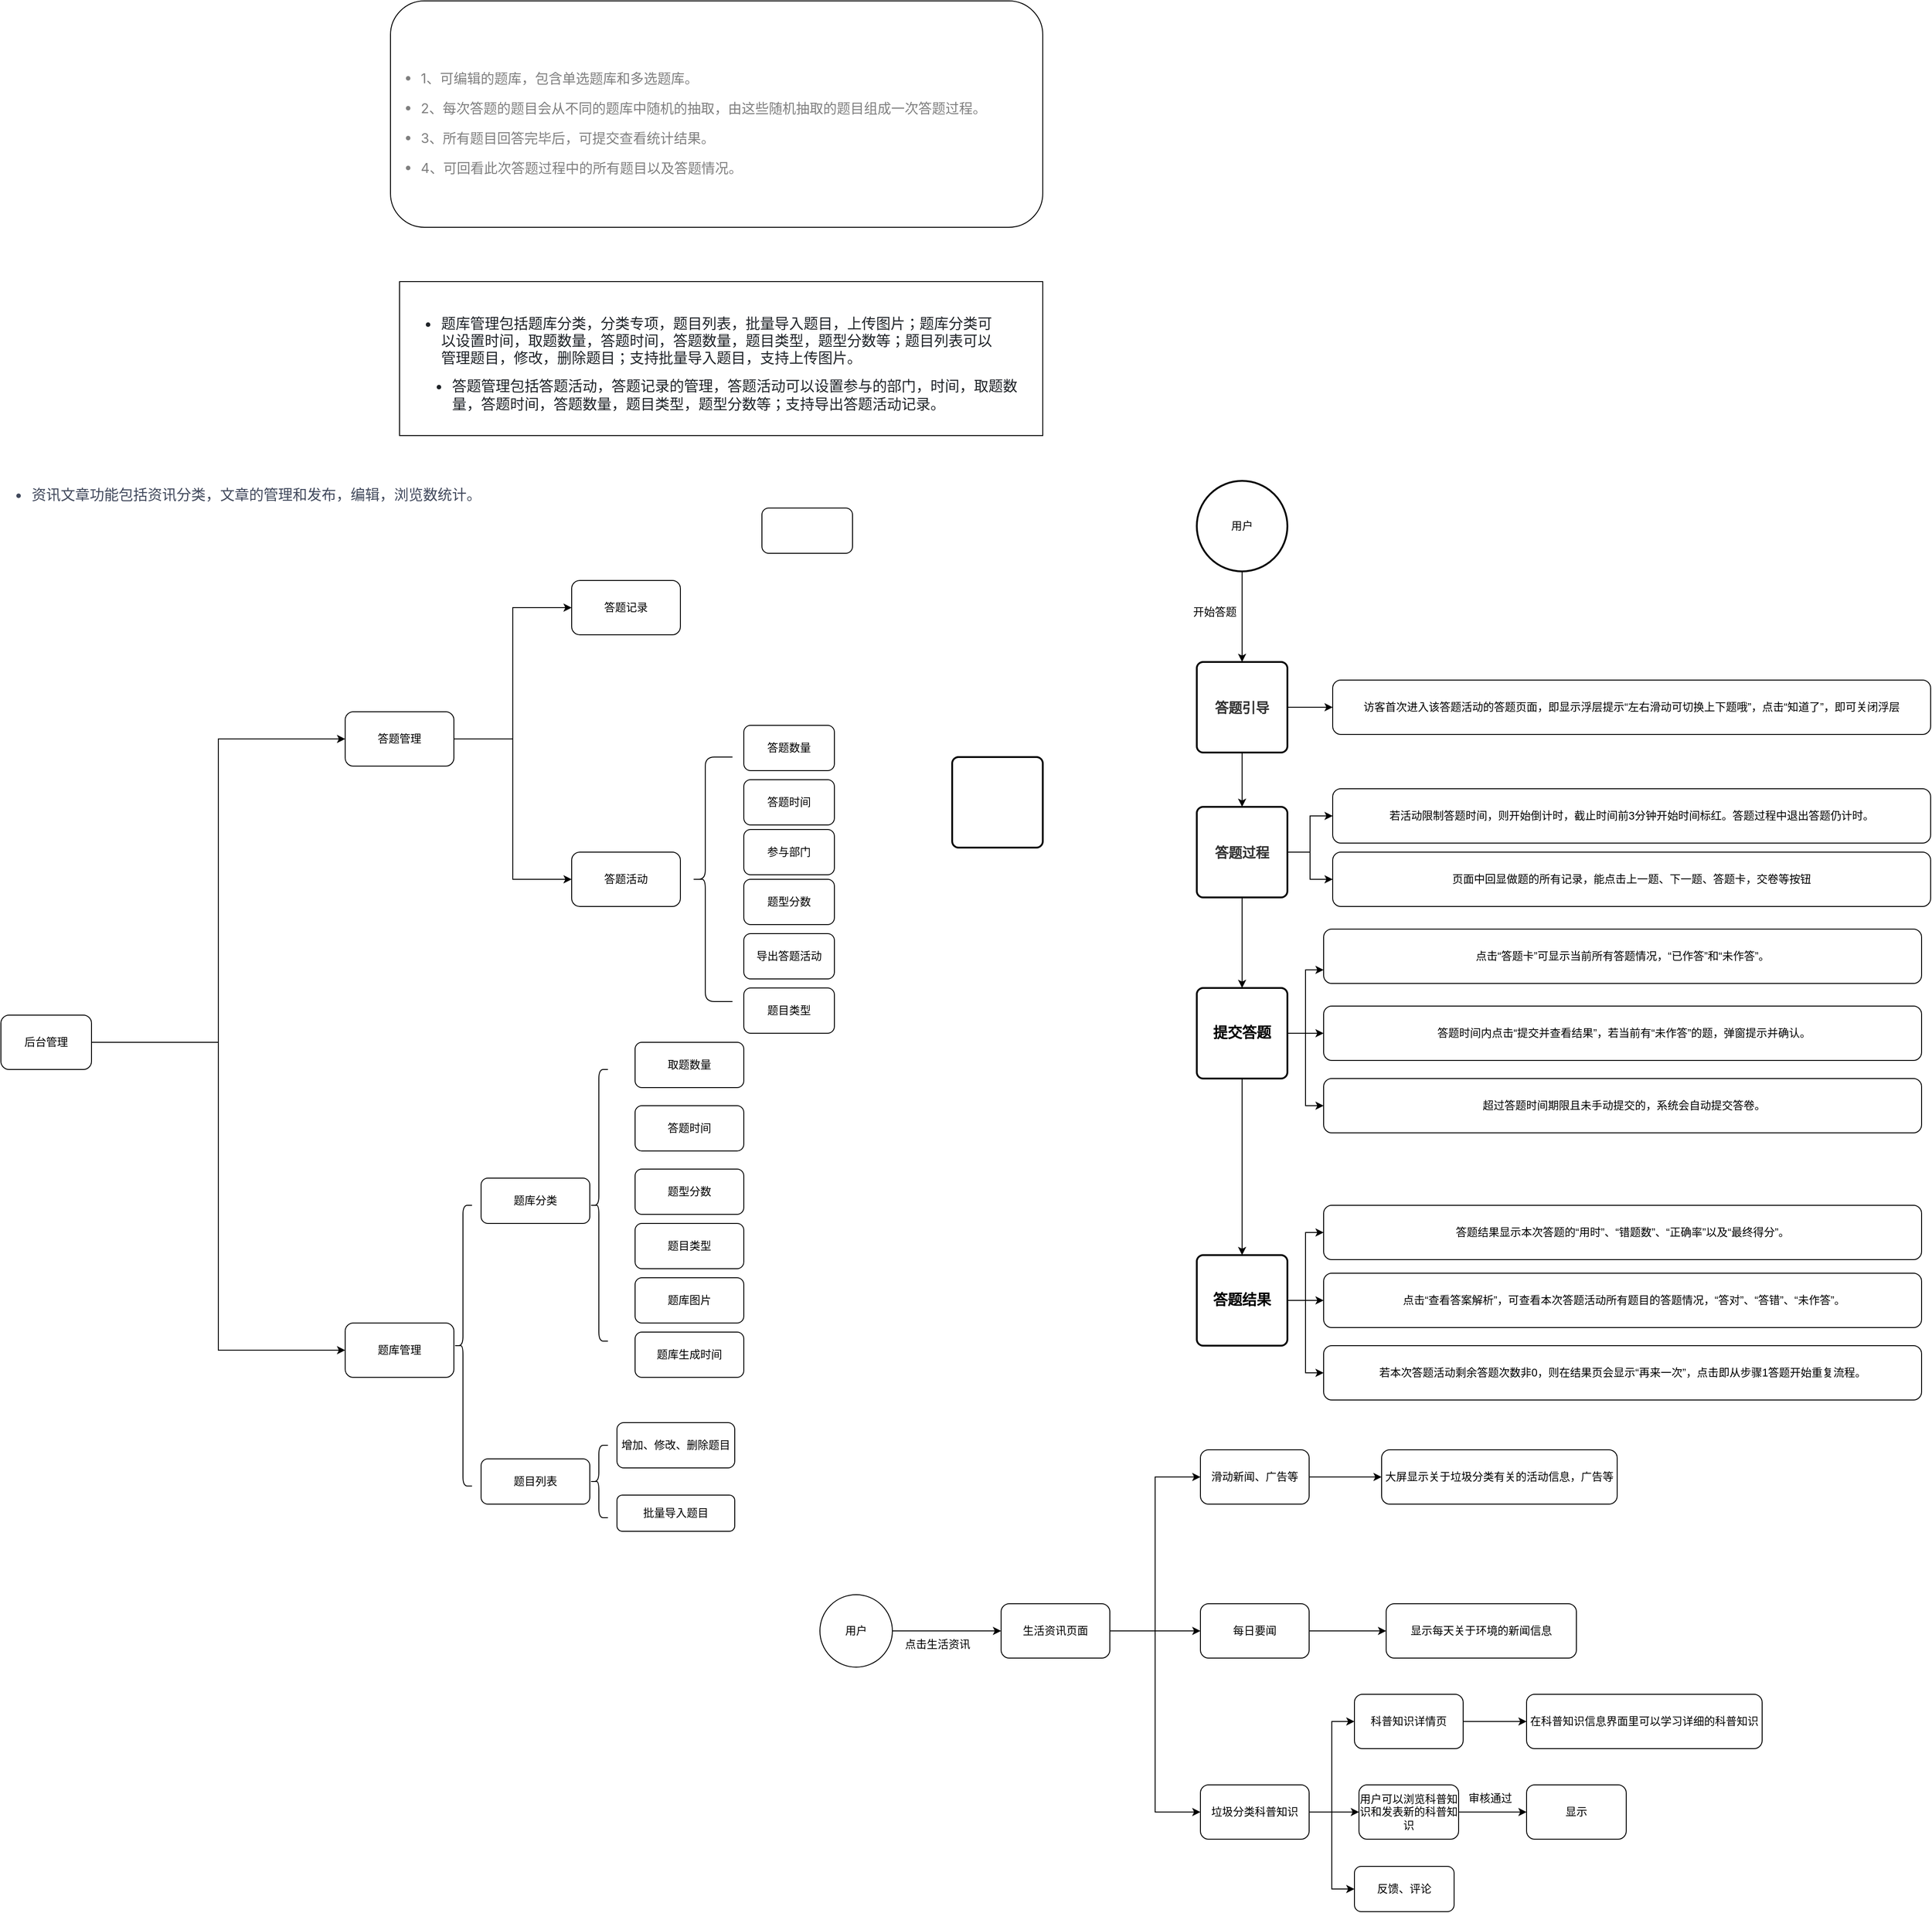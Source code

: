 <mxfile version="21.2.3" type="github">
  <diagram name="第 1 页" id="6ZiAtuESyfI7QjD55QfH">
    <mxGraphModel dx="2324" dy="1025" grid="1" gridSize="10" guides="1" tooltips="1" connect="1" arrows="1" fold="1" page="1" pageScale="1" pageWidth="827" pageHeight="1169" math="0" shadow="0">
      <root>
        <mxCell id="0" />
        <mxCell id="1" parent="0" />
        <mxCell id="IZZsFDPY9UNSteAuJ_DV-1" value="" style="rounded=1;whiteSpace=wrap;html=1;" parent="1" vertex="1">
          <mxGeometry x="140" y="90" width="720" height="250" as="geometry" />
        </mxCell>
        <mxCell id="IZZsFDPY9UNSteAuJ_DV-2" value="&lt;div style=&quot;text-align: left;&quot;&gt;&lt;font face=&quot;-apple-system-font, BlinkMacSystemFont, Helvetica Neue, PingFang SC, Hiragino Sans GB, Microsoft YaHei UI, Microsoft YaHei, Arial, sans-serif&quot; color=&quot;rgba(0, 0, 0, 0.5)&quot;&gt;&lt;span style=&quot;font-size: 15px;&quot;&gt;&lt;br&gt;&lt;/span&gt;&lt;/font&gt;&lt;/div&gt;" style="text;html=1;strokeColor=none;fillColor=none;align=center;verticalAlign=middle;whiteSpace=wrap;rounded=0;" parent="1" vertex="1">
          <mxGeometry x="-80" y="170" width="1130" height="30" as="geometry" />
        </mxCell>
        <mxCell id="IZZsFDPY9UNSteAuJ_DV-3" value="&lt;ul style=&quot;margin: 0px 0px 1em; padding: 0px 0px 0px 30px; list-style: unset; max-width: 100%; width: 703px; color: rgba(0, 0, 0, 0.9); font-family: -apple-system-font, BlinkMacSystemFont, &amp;quot;Helvetica Neue&amp;quot;, &amp;quot;PingFang SC&amp;quot;, &amp;quot;Hiragino Sans GB&amp;quot;, &amp;quot;Microsoft YaHei UI&amp;quot;, &amp;quot;Microsoft YaHei&amp;quot;, Arial, sans-serif; font-size: 16px; text-align: start; background-color: rgb(255, 255, 255); box-sizing: border-box !important; overflow-wrap: break-word !important;&quot;&gt;&lt;li style=&quot;border-color: var(--border-color); margin: 1em 0px; padding: 0px; max-width: 100%; clear: both; color: rgba(0, 0, 0, 0.5); font-size: 15px; box-sizing: border-box !important; overflow-wrap: break-word !important;&quot;&gt;1、可编辑的题库，包含单选题库和多选题库。&lt;/li&gt;&lt;li style=&quot;margin: 1em 0px; padding: 0px; max-width: 100%; box-sizing: border-box !important; overflow-wrap: break-word !important; clear: both; color: rgba(0, 0, 0, 0.5); font-size: 15px;&quot;&gt;2、每次答题的题目会从不同的题库中随机的抽取，由这些随机抽取的题目组成一次答题过程。&lt;/li&gt;&lt;li style=&quot;margin: 1em 0px; padding: 0px; max-width: 100%; box-sizing: border-box !important; overflow-wrap: break-word !important; clear: both; color: rgba(0, 0, 0, 0.5); font-size: 15px;&quot;&gt;3、所有题目回答完毕后，可提交查看统计结果。&lt;/li&gt;&lt;li style=&quot;margin: 1em 0px; padding: 0px; max-width: 100%; box-sizing: border-box !important; overflow-wrap: break-word !important; clear: both; color: rgba(0, 0, 0, 0.5); font-size: 15px;&quot;&gt;4、可回看此次答题过程中的所有题目以及答题情况。&lt;/li&gt;&lt;/ul&gt;" style="text;html=1;strokeColor=none;fillColor=none;align=center;verticalAlign=middle;whiteSpace=wrap;rounded=0;" parent="1" vertex="1">
          <mxGeometry x="290" y="210" width="410" height="30" as="geometry" />
        </mxCell>
        <mxCell id="IZZsFDPY9UNSteAuJ_DV-6" value="" style="rounded=0;whiteSpace=wrap;html=1;" parent="1" vertex="1">
          <mxGeometry x="150" y="400" width="710" height="170" as="geometry" />
        </mxCell>
        <mxCell id="IZZsFDPY9UNSteAuJ_DV-7" value="&lt;ul style=&quot;box-sizing: border-box; padding-left: 2em; margin-top: 0px; margin-bottom: 16px; color: rgb(31, 35, 40); font-family: -apple-system, BlinkMacSystemFont, &amp;quot;Segoe UI&amp;quot;, &amp;quot;Noto Sans&amp;quot;, Helvetica, Arial, sans-serif, &amp;quot;Apple Color Emoji&amp;quot;, &amp;quot;Segoe UI Emoji&amp;quot;; font-size: 16px; text-align: start; background-color: rgb(255, 255, 255);&quot; dir=&quot;auto&quot;&gt;&lt;li style=&quot;box-sizing: border-box; margin-top: 0.25em;&quot;&gt;&lt;p style=&quot;box-sizing: border-box; margin-top: 16px; margin-bottom: 16px;&quot; dir=&quot;auto&quot;&gt;答题管理包括答题活动，答题记录的管理，答题活动可以设置参与的部门，时间，取题数量，答题时间，答题数量，题目类型，题型分数等；支持导出答题活动记录。&lt;/p&gt;&lt;/li&gt;&lt;/ul&gt;" style="text;html=1;strokeColor=none;fillColor=none;align=center;verticalAlign=middle;whiteSpace=wrap;rounded=0;" parent="1" vertex="1">
          <mxGeometry x="175" y="510" width="670" height="30" as="geometry" />
        </mxCell>
        <mxCell id="IZZsFDPY9UNSteAuJ_DV-8" value="&lt;ul style=&quot;box-sizing: border-box; padding-left: 2em; margin-top: 0px; margin-bottom: 16px; color: rgb(31, 35, 40); font-family: -apple-system, BlinkMacSystemFont, &amp;quot;Segoe UI&amp;quot;, &amp;quot;Noto Sans&amp;quot;, Helvetica, Arial, sans-serif, &amp;quot;Apple Color Emoji&amp;quot;, &amp;quot;Segoe UI Emoji&amp;quot;; font-size: 16px; text-align: start; background-color: rgb(255, 255, 255);&quot; dir=&quot;auto&quot;&gt;&lt;li style=&quot;box-sizing: border-box; margin-top: 0.25em;&quot;&gt;&lt;p style=&quot;box-sizing: border-box; margin-top: 16px; margin-bottom: 16px;&quot; dir=&quot;auto&quot;&gt;题库管理包括题库分类，分类专项，题目列表，批量导入题目，上传图片；题库分类可以设置时间，取题数量，答题时间，答题数量，题目类型，题型分数等；题目列表可以管理题目，修改，删除题目；支持批量导入题目，支持上传图片。&lt;/p&gt;&lt;/li&gt;&lt;/ul&gt;" style="text;html=1;strokeColor=none;fillColor=none;align=center;verticalAlign=middle;whiteSpace=wrap;rounded=0;" parent="1" vertex="1">
          <mxGeometry x="162.5" y="450" width="655" height="30" as="geometry" />
        </mxCell>
        <mxCell id="IZZsFDPY9UNSteAuJ_DV-12" style="edgeStyle=orthogonalEdgeStyle;rounded=0;orthogonalLoop=1;jettySize=auto;html=1;exitX=1;exitY=0.5;exitDx=0;exitDy=0;entryX=0;entryY=0.5;entryDx=0;entryDy=0;" parent="1" source="IZZsFDPY9UNSteAuJ_DV-9" target="IZZsFDPY9UNSteAuJ_DV-10" edge="1">
          <mxGeometry relative="1" as="geometry" />
        </mxCell>
        <mxCell id="IZZsFDPY9UNSteAuJ_DV-13" style="edgeStyle=orthogonalEdgeStyle;rounded=0;orthogonalLoop=1;jettySize=auto;html=1;exitX=1;exitY=0.5;exitDx=0;exitDy=0;entryX=0;entryY=0.5;entryDx=0;entryDy=0;" parent="1" source="IZZsFDPY9UNSteAuJ_DV-9" target="IZZsFDPY9UNSteAuJ_DV-11" edge="1">
          <mxGeometry relative="1" as="geometry" />
        </mxCell>
        <mxCell id="IZZsFDPY9UNSteAuJ_DV-9" value="答题管理" style="rounded=1;whiteSpace=wrap;html=1;" parent="1" vertex="1">
          <mxGeometry x="90" y="875" width="120" height="60" as="geometry" />
        </mxCell>
        <mxCell id="IZZsFDPY9UNSteAuJ_DV-10" value="答题记录" style="rounded=1;whiteSpace=wrap;html=1;" parent="1" vertex="1">
          <mxGeometry x="340" y="730" width="120" height="60" as="geometry" />
        </mxCell>
        <mxCell id="IZZsFDPY9UNSteAuJ_DV-11" value="答题活动" style="rounded=1;whiteSpace=wrap;html=1;" parent="1" vertex="1">
          <mxGeometry x="340" y="1030" width="120" height="60" as="geometry" />
        </mxCell>
        <mxCell id="IZZsFDPY9UNSteAuJ_DV-14" value="答题数量" style="rounded=1;whiteSpace=wrap;html=1;" parent="1" vertex="1">
          <mxGeometry x="530" y="890" width="100" height="50" as="geometry" />
        </mxCell>
        <mxCell id="IZZsFDPY9UNSteAuJ_DV-15" value="答题时间" style="rounded=1;whiteSpace=wrap;html=1;" parent="1" vertex="1">
          <mxGeometry x="530" y="950" width="100" height="50" as="geometry" />
        </mxCell>
        <mxCell id="IZZsFDPY9UNSteAuJ_DV-16" value="" style="rounded=1;whiteSpace=wrap;html=1;" parent="1" vertex="1">
          <mxGeometry x="550" y="650" width="100" height="50" as="geometry" />
        </mxCell>
        <mxCell id="IZZsFDPY9UNSteAuJ_DV-17" value="参与部门" style="rounded=1;whiteSpace=wrap;html=1;" parent="1" vertex="1">
          <mxGeometry x="530" y="1005" width="100" height="50" as="geometry" />
        </mxCell>
        <mxCell id="IZZsFDPY9UNSteAuJ_DV-18" value="题目类型" style="rounded=1;whiteSpace=wrap;html=1;" parent="1" vertex="1">
          <mxGeometry x="530" y="1180" width="100" height="50" as="geometry" />
        </mxCell>
        <mxCell id="IZZsFDPY9UNSteAuJ_DV-19" value="题型分数" style="rounded=1;whiteSpace=wrap;html=1;" parent="1" vertex="1">
          <mxGeometry x="530" y="1060" width="100" height="50" as="geometry" />
        </mxCell>
        <mxCell id="IZZsFDPY9UNSteAuJ_DV-21" value="导出答题活动" style="rounded=1;whiteSpace=wrap;html=1;" parent="1" vertex="1">
          <mxGeometry x="530" y="1120" width="100" height="50" as="geometry" />
        </mxCell>
        <mxCell id="IZZsFDPY9UNSteAuJ_DV-27" value="" style="shape=curlyBracket;whiteSpace=wrap;html=1;rounded=1;labelPosition=left;verticalLabelPosition=middle;align=right;verticalAlign=middle;size=0.333;" parent="1" vertex="1">
          <mxGeometry x="472.5" y="925" width="45" height="270" as="geometry" />
        </mxCell>
        <mxCell id="IZZsFDPY9UNSteAuJ_DV-77" style="edgeStyle=orthogonalEdgeStyle;rounded=0;orthogonalLoop=1;jettySize=auto;html=1;exitX=0.5;exitY=1;exitDx=0;exitDy=0;exitPerimeter=0;" parent="1" source="IZZsFDPY9UNSteAuJ_DV-28" target="IZZsFDPY9UNSteAuJ_DV-29" edge="1">
          <mxGeometry relative="1" as="geometry" />
        </mxCell>
        <mxCell id="IZZsFDPY9UNSteAuJ_DV-28" value="用户" style="strokeWidth=2;html=1;shape=mxgraph.flowchart.start_2;whiteSpace=wrap;" parent="1" vertex="1">
          <mxGeometry x="1030" y="620" width="100" height="100" as="geometry" />
        </mxCell>
        <mxCell id="IZZsFDPY9UNSteAuJ_DV-79" style="edgeStyle=orthogonalEdgeStyle;rounded=0;orthogonalLoop=1;jettySize=auto;html=1;exitX=0.5;exitY=1;exitDx=0;exitDy=0;" parent="1" source="IZZsFDPY9UNSteAuJ_DV-29" target="IZZsFDPY9UNSteAuJ_DV-31" edge="1">
          <mxGeometry relative="1" as="geometry" />
        </mxCell>
        <mxCell id="IZZsFDPY9UNSteAuJ_DV-101" style="edgeStyle=orthogonalEdgeStyle;rounded=0;orthogonalLoop=1;jettySize=auto;html=1;exitX=1;exitY=0.5;exitDx=0;exitDy=0;entryX=0;entryY=0.5;entryDx=0;entryDy=0;" parent="1" source="IZZsFDPY9UNSteAuJ_DV-29" target="IZZsFDPY9UNSteAuJ_DV-84" edge="1">
          <mxGeometry relative="1" as="geometry" />
        </mxCell>
        <mxCell id="IZZsFDPY9UNSteAuJ_DV-29" value="&lt;strong style=&quot;margin: 0px; padding: 0px; color: rgb(51, 51, 51); font-family: system, -apple-system, BlinkMacSystemFont, &amp;quot;Segoe UI&amp;quot;, &amp;quot;Microsoft YaHei&amp;quot;, &amp;quot;Hiragino Sans GB&amp;quot;, &amp;quot;PingFang SC&amp;quot;, &amp;quot;Helvetica Neue&amp;quot;, Helvetica, Arial, sans-serif, &amp;quot;Apple Color Emoji&amp;quot;, &amp;quot;Segoe UI Emoji&amp;quot;, &amp;quot;Segoe UI Symbol&amp;quot;; font-size: 15px; text-align: start; background-color: rgb(255, 255, 255);&quot;&gt;答题引导&lt;/strong&gt;" style="rounded=1;whiteSpace=wrap;html=1;absoluteArcSize=1;arcSize=14;strokeWidth=2;" parent="1" vertex="1">
          <mxGeometry x="1030" y="820" width="100" height="100" as="geometry" />
        </mxCell>
        <mxCell id="IZZsFDPY9UNSteAuJ_DV-30" value="" style="rounded=1;whiteSpace=wrap;html=1;absoluteArcSize=1;arcSize=14;strokeWidth=2;" parent="1" vertex="1">
          <mxGeometry x="760" y="925" width="100" height="100" as="geometry" />
        </mxCell>
        <mxCell id="IZZsFDPY9UNSteAuJ_DV-80" style="edgeStyle=orthogonalEdgeStyle;rounded=0;orthogonalLoop=1;jettySize=auto;html=1;exitX=0.5;exitY=1;exitDx=0;exitDy=0;entryX=0.5;entryY=0;entryDx=0;entryDy=0;" parent="1" source="IZZsFDPY9UNSteAuJ_DV-31" target="IZZsFDPY9UNSteAuJ_DV-32" edge="1">
          <mxGeometry relative="1" as="geometry" />
        </mxCell>
        <mxCell id="IZZsFDPY9UNSteAuJ_DV-100" style="edgeStyle=orthogonalEdgeStyle;rounded=0;orthogonalLoop=1;jettySize=auto;html=1;exitX=1;exitY=0.5;exitDx=0;exitDy=0;entryX=0;entryY=0.5;entryDx=0;entryDy=0;" parent="1" source="IZZsFDPY9UNSteAuJ_DV-31" target="IZZsFDPY9UNSteAuJ_DV-96" edge="1">
          <mxGeometry relative="1" as="geometry" />
        </mxCell>
        <mxCell id="IZZsFDPY9UNSteAuJ_DV-116" style="edgeStyle=orthogonalEdgeStyle;rounded=0;orthogonalLoop=1;jettySize=auto;html=1;exitX=1;exitY=0.5;exitDx=0;exitDy=0;entryX=0;entryY=0.5;entryDx=0;entryDy=0;" parent="1" source="IZZsFDPY9UNSteAuJ_DV-31" target="IZZsFDPY9UNSteAuJ_DV-115" edge="1">
          <mxGeometry relative="1" as="geometry" />
        </mxCell>
        <mxCell id="IZZsFDPY9UNSteAuJ_DV-31" value="&lt;strong style=&quot;margin: 0px; padding: 0px; color: rgb(51, 51, 51); font-family: system, -apple-system, BlinkMacSystemFont, &amp;quot;Segoe UI&amp;quot;, &amp;quot;Microsoft YaHei&amp;quot;, &amp;quot;Hiragino Sans GB&amp;quot;, &amp;quot;PingFang SC&amp;quot;, &amp;quot;Helvetica Neue&amp;quot;, Helvetica, Arial, sans-serif, &amp;quot;Apple Color Emoji&amp;quot;, &amp;quot;Segoe UI Emoji&amp;quot;, &amp;quot;Segoe UI Symbol&amp;quot;; font-size: 15px; text-align: start; background-color: rgb(255, 255, 255);&quot;&gt;答题过程&lt;/strong&gt;" style="rounded=1;whiteSpace=wrap;html=1;absoluteArcSize=1;arcSize=14;strokeWidth=2;" parent="1" vertex="1">
          <mxGeometry x="1030" y="980" width="100" height="100" as="geometry" />
        </mxCell>
        <mxCell id="IZZsFDPY9UNSteAuJ_DV-81" style="edgeStyle=orthogonalEdgeStyle;rounded=0;orthogonalLoop=1;jettySize=auto;html=1;exitX=0.5;exitY=1;exitDx=0;exitDy=0;" parent="1" source="IZZsFDPY9UNSteAuJ_DV-32" target="IZZsFDPY9UNSteAuJ_DV-33" edge="1">
          <mxGeometry relative="1" as="geometry" />
        </mxCell>
        <mxCell id="IZZsFDPY9UNSteAuJ_DV-108" style="edgeStyle=orthogonalEdgeStyle;rounded=0;orthogonalLoop=1;jettySize=auto;html=1;exitX=1;exitY=0.5;exitDx=0;exitDy=0;entryX=0;entryY=0.75;entryDx=0;entryDy=0;" parent="1" source="IZZsFDPY9UNSteAuJ_DV-32" target="IZZsFDPY9UNSteAuJ_DV-98" edge="1">
          <mxGeometry relative="1" as="geometry" />
        </mxCell>
        <mxCell id="IZZsFDPY9UNSteAuJ_DV-109" style="edgeStyle=orthogonalEdgeStyle;rounded=0;orthogonalLoop=1;jettySize=auto;html=1;exitX=1;exitY=0.5;exitDx=0;exitDy=0;entryX=0;entryY=0.5;entryDx=0;entryDy=0;" parent="1" source="IZZsFDPY9UNSteAuJ_DV-32" target="IZZsFDPY9UNSteAuJ_DV-92" edge="1">
          <mxGeometry relative="1" as="geometry" />
        </mxCell>
        <mxCell id="IZZsFDPY9UNSteAuJ_DV-110" style="edgeStyle=orthogonalEdgeStyle;rounded=0;orthogonalLoop=1;jettySize=auto;html=1;exitX=1;exitY=0.5;exitDx=0;exitDy=0;entryX=0;entryY=0.5;entryDx=0;entryDy=0;" parent="1" source="IZZsFDPY9UNSteAuJ_DV-32" target="IZZsFDPY9UNSteAuJ_DV-99" edge="1">
          <mxGeometry relative="1" as="geometry" />
        </mxCell>
        <mxCell id="IZZsFDPY9UNSteAuJ_DV-32" value="&lt;h2 style=&quot;margin: 15px 0px; padding: 0px; text-align: start; text-indent: 0em; background-color: rgb(255, 255, 255); font-size: 16px; line-height: 1.9em; box-sizing: border-box; font-family: &amp;quot;PingFang SC&amp;quot;, &amp;quot;Microsoft Yahei&amp;quot;, 微软雅黑, Monaco;&quot;&gt;&lt;strong style=&quot;margin: 0px; padding: 0px; box-sizing: border-box; border: 0px;&quot;&gt;提交答题&lt;/strong&gt;&lt;/h2&gt;" style="rounded=1;whiteSpace=wrap;html=1;absoluteArcSize=1;arcSize=14;strokeWidth=2;" parent="1" vertex="1">
          <mxGeometry x="1030" y="1180" width="100" height="100" as="geometry" />
        </mxCell>
        <mxCell id="IZZsFDPY9UNSteAuJ_DV-111" style="edgeStyle=orthogonalEdgeStyle;rounded=0;orthogonalLoop=1;jettySize=auto;html=1;exitX=1;exitY=0.5;exitDx=0;exitDy=0;entryX=0;entryY=0.5;entryDx=0;entryDy=0;" parent="1" source="IZZsFDPY9UNSteAuJ_DV-33" target="IZZsFDPY9UNSteAuJ_DV-105" edge="1">
          <mxGeometry relative="1" as="geometry" />
        </mxCell>
        <mxCell id="IZZsFDPY9UNSteAuJ_DV-112" style="edgeStyle=orthogonalEdgeStyle;rounded=0;orthogonalLoop=1;jettySize=auto;html=1;exitX=1;exitY=0.5;exitDx=0;exitDy=0;entryX=0;entryY=0.5;entryDx=0;entryDy=0;" parent="1" source="IZZsFDPY9UNSteAuJ_DV-33" target="IZZsFDPY9UNSteAuJ_DV-106" edge="1">
          <mxGeometry relative="1" as="geometry" />
        </mxCell>
        <mxCell id="IZZsFDPY9UNSteAuJ_DV-113" style="edgeStyle=orthogonalEdgeStyle;rounded=0;orthogonalLoop=1;jettySize=auto;html=1;exitX=1;exitY=0.5;exitDx=0;exitDy=0;entryX=0;entryY=0.5;entryDx=0;entryDy=0;" parent="1" source="IZZsFDPY9UNSteAuJ_DV-33" target="IZZsFDPY9UNSteAuJ_DV-107" edge="1">
          <mxGeometry relative="1" as="geometry" />
        </mxCell>
        <mxCell id="IZZsFDPY9UNSteAuJ_DV-33" value="&lt;h2 style=&quot;margin: 15px 0px; padding: 0px; text-align: start; text-indent: 0em; background-color: rgb(255, 255, 255); font-size: 16px; line-height: 1.9em; box-sizing: border-box; font-family: &amp;quot;PingFang SC&amp;quot;, &amp;quot;Microsoft Yahei&amp;quot;, 微软雅黑, Monaco;&quot;&gt;&lt;strong style=&quot;margin: 0px; padding: 0px; box-sizing: border-box; border: 0px;&quot;&gt;答题结果&lt;/strong&gt;&lt;/h2&gt;" style="rounded=1;whiteSpace=wrap;html=1;absoluteArcSize=1;arcSize=14;strokeWidth=2;" parent="1" vertex="1">
          <mxGeometry x="1030" y="1475" width="100" height="100" as="geometry" />
        </mxCell>
        <mxCell id="IZZsFDPY9UNSteAuJ_DV-34" value="&lt;ul style=&quot;box-sizing: border-box; padding-left: 2em; margin-top: 0px; margin-bottom: 16px; padding-bottom: 1px; color: rgb(64, 72, 91); font-family: -apple-system, BlinkMacSystemFont, &amp;quot;Segoe UI&amp;quot;, Helvetica, Arial, &amp;quot;Apple Color Emoji&amp;quot;, &amp;quot;Segoe UI Emoji&amp;quot;, &amp;quot;Segoe UI Symbol&amp;quot;, &amp;quot;Liberation Sans&amp;quot;, &amp;quot;PingFang SC&amp;quot;, &amp;quot;Microsoft YaHei&amp;quot;, &amp;quot;Hiragino Sans GB&amp;quot;, &amp;quot;Wenquanyi Micro Hei&amp;quot;, &amp;quot;WenQuanYi Zen Hei&amp;quot;, &amp;quot;ST Heiti&amp;quot;, SimHei, SimSun, &amp;quot;WenQuanYi Zen Hei Sharp&amp;quot;, sans-serif; font-size: 16px; font-style: normal; font-variant-ligatures: normal; font-variant-caps: normal; font-weight: 400; letter-spacing: normal; orphans: 2; text-align: left; text-indent: 0px; text-transform: none; widows: 2; word-spacing: 0px; -webkit-text-stroke-width: 0px; background-color: rgb(255, 255, 255); text-decoration-thickness: initial; text-decoration-style: initial; text-decoration-color: initial;&quot;&gt;&lt;li style=&quot;box-sizing: border-box; list-style: initial; margin-top: 0.25em;&quot;&gt;&lt;p style=&quot;box-sizing: border-box; margin: 16px 0em; line-height: 1.6; word-break: break-word;&quot;&gt;资讯文章功能包括资讯分类，文章的管理和发布，编辑，浏览数统计。&lt;/p&gt;&lt;/li&gt;&lt;/ul&gt;" style="text;whiteSpace=wrap;html=1;" parent="1" vertex="1">
          <mxGeometry x="-290" y="600" width="560" height="120" as="geometry" />
        </mxCell>
        <mxCell id="IZZsFDPY9UNSteAuJ_DV-36" style="edgeStyle=orthogonalEdgeStyle;rounded=0;orthogonalLoop=1;jettySize=auto;html=1;exitX=1;exitY=0.5;exitDx=0;exitDy=0;entryX=0;entryY=0.5;entryDx=0;entryDy=0;" parent="1" source="IZZsFDPY9UNSteAuJ_DV-35" target="IZZsFDPY9UNSteAuJ_DV-9" edge="1">
          <mxGeometry relative="1" as="geometry" />
        </mxCell>
        <mxCell id="IZZsFDPY9UNSteAuJ_DV-41" style="edgeStyle=orthogonalEdgeStyle;rounded=0;orthogonalLoop=1;jettySize=auto;html=1;exitX=1;exitY=0.5;exitDx=0;exitDy=0;entryX=0;entryY=0.5;entryDx=0;entryDy=0;" parent="1" source="IZZsFDPY9UNSteAuJ_DV-35" target="IZZsFDPY9UNSteAuJ_DV-37" edge="1">
          <mxGeometry relative="1" as="geometry" />
        </mxCell>
        <mxCell id="IZZsFDPY9UNSteAuJ_DV-35" value="后台管理" style="rounded=1;whiteSpace=wrap;html=1;" parent="1" vertex="1">
          <mxGeometry x="-290" y="1210" width="100" height="60" as="geometry" />
        </mxCell>
        <mxCell id="IZZsFDPY9UNSteAuJ_DV-37" value="题库管理" style="rounded=1;whiteSpace=wrap;html=1;" parent="1" vertex="1">
          <mxGeometry x="90" y="1550" width="120" height="60" as="geometry" />
        </mxCell>
        <mxCell id="IZZsFDPY9UNSteAuJ_DV-43" value="题目列表" style="rounded=1;whiteSpace=wrap;html=1;" parent="1" vertex="1">
          <mxGeometry x="240" y="1700" width="120" height="50" as="geometry" />
        </mxCell>
        <mxCell id="IZZsFDPY9UNSteAuJ_DV-44" value="题库分类" style="rounded=1;whiteSpace=wrap;html=1;" parent="1" vertex="1">
          <mxGeometry x="240" y="1390" width="120" height="50" as="geometry" />
        </mxCell>
        <mxCell id="IZZsFDPY9UNSteAuJ_DV-50" value="答题时间" style="rounded=1;whiteSpace=wrap;html=1;" parent="1" vertex="1">
          <mxGeometry x="410" y="1310" width="120" height="50" as="geometry" />
        </mxCell>
        <mxCell id="IZZsFDPY9UNSteAuJ_DV-51" value="取题数量" style="rounded=1;whiteSpace=wrap;html=1;" parent="1" vertex="1">
          <mxGeometry x="410" y="1240" width="120" height="50" as="geometry" />
        </mxCell>
        <mxCell id="IZZsFDPY9UNSteAuJ_DV-55" value="题目类型" style="rounded=1;whiteSpace=wrap;html=1;" parent="1" vertex="1">
          <mxGeometry x="410" y="1440" width="120" height="50" as="geometry" />
        </mxCell>
        <mxCell id="IZZsFDPY9UNSteAuJ_DV-56" value="题型分数" style="rounded=1;whiteSpace=wrap;html=1;" parent="1" vertex="1">
          <mxGeometry x="410" y="1380" width="120" height="50" as="geometry" />
        </mxCell>
        <mxCell id="IZZsFDPY9UNSteAuJ_DV-59" value="增加、修改、删除题目" style="rounded=1;whiteSpace=wrap;html=1;" parent="1" vertex="1">
          <mxGeometry x="390" y="1660" width="130" height="50" as="geometry" />
        </mxCell>
        <mxCell id="IZZsFDPY9UNSteAuJ_DV-60" value="批量导入题目" style="rounded=1;whiteSpace=wrap;html=1;" parent="1" vertex="1">
          <mxGeometry x="390" y="1740" width="130" height="40" as="geometry" />
        </mxCell>
        <mxCell id="IZZsFDPY9UNSteAuJ_DV-62" value="" style="shape=curlyBracket;whiteSpace=wrap;html=1;rounded=1;labelPosition=left;verticalLabelPosition=middle;align=right;verticalAlign=middle;size=0.5;" parent="1" vertex="1">
          <mxGeometry x="360" y="1685" width="20" height="80" as="geometry" />
        </mxCell>
        <mxCell id="IZZsFDPY9UNSteAuJ_DV-71" value="" style="shape=curlyBracket;whiteSpace=wrap;html=1;rounded=1;labelPosition=left;verticalLabelPosition=middle;align=right;verticalAlign=middle;" parent="1" vertex="1">
          <mxGeometry x="360" y="1270" width="20" height="300" as="geometry" />
        </mxCell>
        <mxCell id="IZZsFDPY9UNSteAuJ_DV-72" value="" style="shape=curlyBracket;whiteSpace=wrap;html=1;rounded=1;labelPosition=left;verticalLabelPosition=middle;align=right;verticalAlign=middle;" parent="1" vertex="1">
          <mxGeometry x="210" y="1420" width="20" height="310" as="geometry" />
        </mxCell>
        <mxCell id="IZZsFDPY9UNSteAuJ_DV-73" value="题库图片" style="rounded=1;whiteSpace=wrap;html=1;" parent="1" vertex="1">
          <mxGeometry x="410" y="1500" width="120" height="50" as="geometry" />
        </mxCell>
        <mxCell id="IZZsFDPY9UNSteAuJ_DV-76" value="题库生成时间" style="rounded=1;whiteSpace=wrap;html=1;" parent="1" vertex="1">
          <mxGeometry x="410" y="1560" width="120" height="50" as="geometry" />
        </mxCell>
        <mxCell id="IZZsFDPY9UNSteAuJ_DV-82" value="开始答题" style="text;html=1;strokeColor=none;fillColor=none;align=center;verticalAlign=middle;whiteSpace=wrap;rounded=0;" parent="1" vertex="1">
          <mxGeometry x="1020" y="750" width="60" height="30" as="geometry" />
        </mxCell>
        <mxCell id="IZZsFDPY9UNSteAuJ_DV-84" value="访客首次进入该答题活动的答题页面，即显示浮层提示“左右滑动可切换上下题哦”，点击“知道了”，即可关闭浮层" style="rounded=1;whiteSpace=wrap;html=1;" parent="1" vertex="1">
          <mxGeometry x="1180" y="840" width="660" height="60" as="geometry" />
        </mxCell>
        <mxCell id="IZZsFDPY9UNSteAuJ_DV-92" value="&amp;nbsp;答题时间内点击“提交并查看结果”，若当前有“未作答”的题，弹窗提示并确认。" style="rounded=1;whiteSpace=wrap;html=1;" parent="1" vertex="1">
          <mxGeometry x="1170" y="1200" width="660" height="60" as="geometry" />
        </mxCell>
        <mxCell id="IZZsFDPY9UNSteAuJ_DV-96" value="若活动限制答题时间，则开始倒计时，截止时间前3分钟开始时间标红。答题过程中退出答题仍计时。" style="rounded=1;whiteSpace=wrap;html=1;" parent="1" vertex="1">
          <mxGeometry x="1180" y="960" width="660" height="60" as="geometry" />
        </mxCell>
        <mxCell id="IZZsFDPY9UNSteAuJ_DV-98" value="点击“答题卡”可显示当前所有答题情况，“已作答”和“未作答”。" style="rounded=1;whiteSpace=wrap;html=1;" parent="1" vertex="1">
          <mxGeometry x="1170" y="1115" width="660" height="60" as="geometry" />
        </mxCell>
        <mxCell id="IZZsFDPY9UNSteAuJ_DV-99" value="&amp;nbsp;超过答题时间期限且未手动提交的，系统会自动提交答卷。" style="rounded=1;whiteSpace=wrap;html=1;" parent="1" vertex="1">
          <mxGeometry x="1170" y="1280" width="660" height="60" as="geometry" />
        </mxCell>
        <mxCell id="IZZsFDPY9UNSteAuJ_DV-105" value="答题结果显示本次答题的“用时”、“错题数”、“正确率”以及“最终得分”。" style="rounded=1;whiteSpace=wrap;html=1;" parent="1" vertex="1">
          <mxGeometry x="1170" y="1420" width="660" height="60" as="geometry" />
        </mxCell>
        <mxCell id="IZZsFDPY9UNSteAuJ_DV-106" value="&amp;nbsp;点击“查看答案解析”，可查看本次答题活动所有题目的答题情况，“答对”、“答错”、“未作答”。" style="rounded=1;whiteSpace=wrap;html=1;" parent="1" vertex="1">
          <mxGeometry x="1170" y="1495" width="660" height="60" as="geometry" />
        </mxCell>
        <mxCell id="IZZsFDPY9UNSteAuJ_DV-107" value="若本次答题活动剩余答题次数非0，则在结果页会显示“再来一次”，点击即从步骤1答题开始重复流程。" style="rounded=1;whiteSpace=wrap;html=1;" parent="1" vertex="1">
          <mxGeometry x="1170" y="1575" width="660" height="60" as="geometry" />
        </mxCell>
        <mxCell id="IZZsFDPY9UNSteAuJ_DV-115" value="页面中回显做题的所有记录，能点击上一题、下一题、答题卡，交卷等按钮" style="rounded=1;whiteSpace=wrap;html=1;" parent="1" vertex="1">
          <mxGeometry x="1180" y="1030" width="660" height="60" as="geometry" />
        </mxCell>
        <mxCell id="1i-0qx0-avIZ1boDxlc1-10" style="edgeStyle=orthogonalEdgeStyle;rounded=0;orthogonalLoop=1;jettySize=auto;html=1;exitX=1;exitY=0.5;exitDx=0;exitDy=0;entryX=0;entryY=0.5;entryDx=0;entryDy=0;" edge="1" parent="1" source="1i-0qx0-avIZ1boDxlc1-1" target="1i-0qx0-avIZ1boDxlc1-6">
          <mxGeometry relative="1" as="geometry" />
        </mxCell>
        <mxCell id="1i-0qx0-avIZ1boDxlc1-1" value="用户" style="ellipse;whiteSpace=wrap;html=1;aspect=fixed;" vertex="1" parent="1">
          <mxGeometry x="614" y="1850" width="80" height="80" as="geometry" />
        </mxCell>
        <mxCell id="1i-0qx0-avIZ1boDxlc1-16" style="edgeStyle=orthogonalEdgeStyle;rounded=0;orthogonalLoop=1;jettySize=auto;html=1;exitX=1;exitY=0.5;exitDx=0;exitDy=0;entryX=0;entryY=0.5;entryDx=0;entryDy=0;" edge="1" parent="1" source="1i-0qx0-avIZ1boDxlc1-6" target="1i-0qx0-avIZ1boDxlc1-15">
          <mxGeometry relative="1" as="geometry" />
        </mxCell>
        <mxCell id="1i-0qx0-avIZ1boDxlc1-17" style="edgeStyle=orthogonalEdgeStyle;rounded=0;orthogonalLoop=1;jettySize=auto;html=1;exitX=1;exitY=0.5;exitDx=0;exitDy=0;" edge="1" parent="1" source="1i-0qx0-avIZ1boDxlc1-6" target="1i-0qx0-avIZ1boDxlc1-13">
          <mxGeometry relative="1" as="geometry" />
        </mxCell>
        <mxCell id="1i-0qx0-avIZ1boDxlc1-18" style="edgeStyle=orthogonalEdgeStyle;rounded=0;orthogonalLoop=1;jettySize=auto;html=1;exitX=1;exitY=0.5;exitDx=0;exitDy=0;entryX=0;entryY=0.5;entryDx=0;entryDy=0;" edge="1" parent="1" source="1i-0qx0-avIZ1boDxlc1-6" target="1i-0qx0-avIZ1boDxlc1-14">
          <mxGeometry relative="1" as="geometry" />
        </mxCell>
        <mxCell id="1i-0qx0-avIZ1boDxlc1-6" value="生活资讯页面" style="rounded=1;whiteSpace=wrap;html=1;" vertex="1" parent="1">
          <mxGeometry x="814" y="1860" width="120" height="60" as="geometry" />
        </mxCell>
        <mxCell id="1i-0qx0-avIZ1boDxlc1-7" value="点击生活资讯" style="text;html=1;strokeColor=none;fillColor=none;align=center;verticalAlign=middle;whiteSpace=wrap;rounded=0;" vertex="1" parent="1">
          <mxGeometry x="704" y="1890" width="80" height="30" as="geometry" />
        </mxCell>
        <mxCell id="1i-0qx0-avIZ1boDxlc1-30" style="edgeStyle=orthogonalEdgeStyle;rounded=0;orthogonalLoop=1;jettySize=auto;html=1;exitX=1;exitY=0.5;exitDx=0;exitDy=0;" edge="1" parent="1" source="1i-0qx0-avIZ1boDxlc1-13" target="1i-0qx0-avIZ1boDxlc1-29">
          <mxGeometry relative="1" as="geometry" />
        </mxCell>
        <mxCell id="1i-0qx0-avIZ1boDxlc1-13" value="每日要闻" style="rounded=1;whiteSpace=wrap;html=1;" vertex="1" parent="1">
          <mxGeometry x="1034" y="1860" width="120" height="60" as="geometry" />
        </mxCell>
        <mxCell id="1i-0qx0-avIZ1boDxlc1-25" style="edgeStyle=orthogonalEdgeStyle;rounded=0;orthogonalLoop=1;jettySize=auto;html=1;exitX=1;exitY=0.5;exitDx=0;exitDy=0;entryX=0;entryY=0.5;entryDx=0;entryDy=0;" edge="1" parent="1" source="1i-0qx0-avIZ1boDxlc1-14" target="1i-0qx0-avIZ1boDxlc1-20">
          <mxGeometry relative="1" as="geometry" />
        </mxCell>
        <mxCell id="1i-0qx0-avIZ1boDxlc1-38" style="edgeStyle=orthogonalEdgeStyle;rounded=0;orthogonalLoop=1;jettySize=auto;html=1;exitX=1;exitY=0.5;exitDx=0;exitDy=0;entryX=0;entryY=0.5;entryDx=0;entryDy=0;" edge="1" parent="1" source="1i-0qx0-avIZ1boDxlc1-14" target="1i-0qx0-avIZ1boDxlc1-28">
          <mxGeometry relative="1" as="geometry" />
        </mxCell>
        <mxCell id="1i-0qx0-avIZ1boDxlc1-39" style="edgeStyle=orthogonalEdgeStyle;rounded=0;orthogonalLoop=1;jettySize=auto;html=1;exitX=1;exitY=0.5;exitDx=0;exitDy=0;entryX=0;entryY=0.5;entryDx=0;entryDy=0;" edge="1" parent="1" source="1i-0qx0-avIZ1boDxlc1-14" target="1i-0qx0-avIZ1boDxlc1-27">
          <mxGeometry relative="1" as="geometry" />
        </mxCell>
        <mxCell id="1i-0qx0-avIZ1boDxlc1-14" value="垃圾分类科普知识" style="rounded=1;whiteSpace=wrap;html=1;" vertex="1" parent="1">
          <mxGeometry x="1034" y="2060" width="120" height="60" as="geometry" />
        </mxCell>
        <mxCell id="1i-0qx0-avIZ1boDxlc1-32" style="edgeStyle=orthogonalEdgeStyle;rounded=0;orthogonalLoop=1;jettySize=auto;html=1;exitX=1;exitY=0.5;exitDx=0;exitDy=0;entryX=0;entryY=0.5;entryDx=0;entryDy=0;" edge="1" parent="1" source="1i-0qx0-avIZ1boDxlc1-15" target="1i-0qx0-avIZ1boDxlc1-31">
          <mxGeometry relative="1" as="geometry" />
        </mxCell>
        <mxCell id="1i-0qx0-avIZ1boDxlc1-15" value="滑动新闻、广告等" style="rounded=1;whiteSpace=wrap;html=1;" vertex="1" parent="1">
          <mxGeometry x="1034" y="1690" width="120" height="60" as="geometry" />
        </mxCell>
        <mxCell id="1i-0qx0-avIZ1boDxlc1-22" style="edgeStyle=orthogonalEdgeStyle;rounded=0;orthogonalLoop=1;jettySize=auto;html=1;exitX=1;exitY=0.5;exitDx=0;exitDy=0;" edge="1" parent="1" source="1i-0qx0-avIZ1boDxlc1-20" target="1i-0qx0-avIZ1boDxlc1-21">
          <mxGeometry relative="1" as="geometry" />
        </mxCell>
        <mxCell id="1i-0qx0-avIZ1boDxlc1-20" value="科普知识详情页" style="rounded=1;whiteSpace=wrap;html=1;" vertex="1" parent="1">
          <mxGeometry x="1204" y="1960" width="120" height="60" as="geometry" />
        </mxCell>
        <mxCell id="1i-0qx0-avIZ1boDxlc1-21" value="在科普知识信息界面里可以学习详细的科普知识" style="rounded=1;whiteSpace=wrap;html=1;" vertex="1" parent="1">
          <mxGeometry x="1394" y="1960" width="260" height="60" as="geometry" />
        </mxCell>
        <mxCell id="1i-0qx0-avIZ1boDxlc1-34" style="edgeStyle=orthogonalEdgeStyle;rounded=0;orthogonalLoop=1;jettySize=auto;html=1;exitX=1;exitY=0.5;exitDx=0;exitDy=0;" edge="1" parent="1" source="1i-0qx0-avIZ1boDxlc1-27" target="1i-0qx0-avIZ1boDxlc1-33">
          <mxGeometry relative="1" as="geometry" />
        </mxCell>
        <mxCell id="1i-0qx0-avIZ1boDxlc1-27" value="用户可以浏览科普知识和发表新的科普知识" style="rounded=1;whiteSpace=wrap;html=1;" vertex="1" parent="1">
          <mxGeometry x="1209" y="2060" width="110" height="60" as="geometry" />
        </mxCell>
        <mxCell id="1i-0qx0-avIZ1boDxlc1-28" value="反馈、评论" style="rounded=1;whiteSpace=wrap;html=1;" vertex="1" parent="1">
          <mxGeometry x="1204" y="2150" width="110" height="50" as="geometry" />
        </mxCell>
        <mxCell id="1i-0qx0-avIZ1boDxlc1-29" value="显示每天关于环境的新闻信息" style="rounded=1;whiteSpace=wrap;html=1;" vertex="1" parent="1">
          <mxGeometry x="1239" y="1860" width="210" height="60" as="geometry" />
        </mxCell>
        <mxCell id="1i-0qx0-avIZ1boDxlc1-31" value="大屏显示关于垃圾分类有关的活动信息，广告等" style="rounded=1;whiteSpace=wrap;html=1;" vertex="1" parent="1">
          <mxGeometry x="1234" y="1690" width="260" height="60" as="geometry" />
        </mxCell>
        <mxCell id="1i-0qx0-avIZ1boDxlc1-33" value="显示" style="rounded=1;whiteSpace=wrap;html=1;" vertex="1" parent="1">
          <mxGeometry x="1394" y="2060" width="110" height="60" as="geometry" />
        </mxCell>
        <mxCell id="1i-0qx0-avIZ1boDxlc1-36" value="审核通过" style="text;html=1;strokeColor=none;fillColor=none;align=center;verticalAlign=middle;whiteSpace=wrap;rounded=0;" vertex="1" parent="1">
          <mxGeometry x="1324" y="2060" width="60" height="30" as="geometry" />
        </mxCell>
      </root>
    </mxGraphModel>
  </diagram>
</mxfile>
